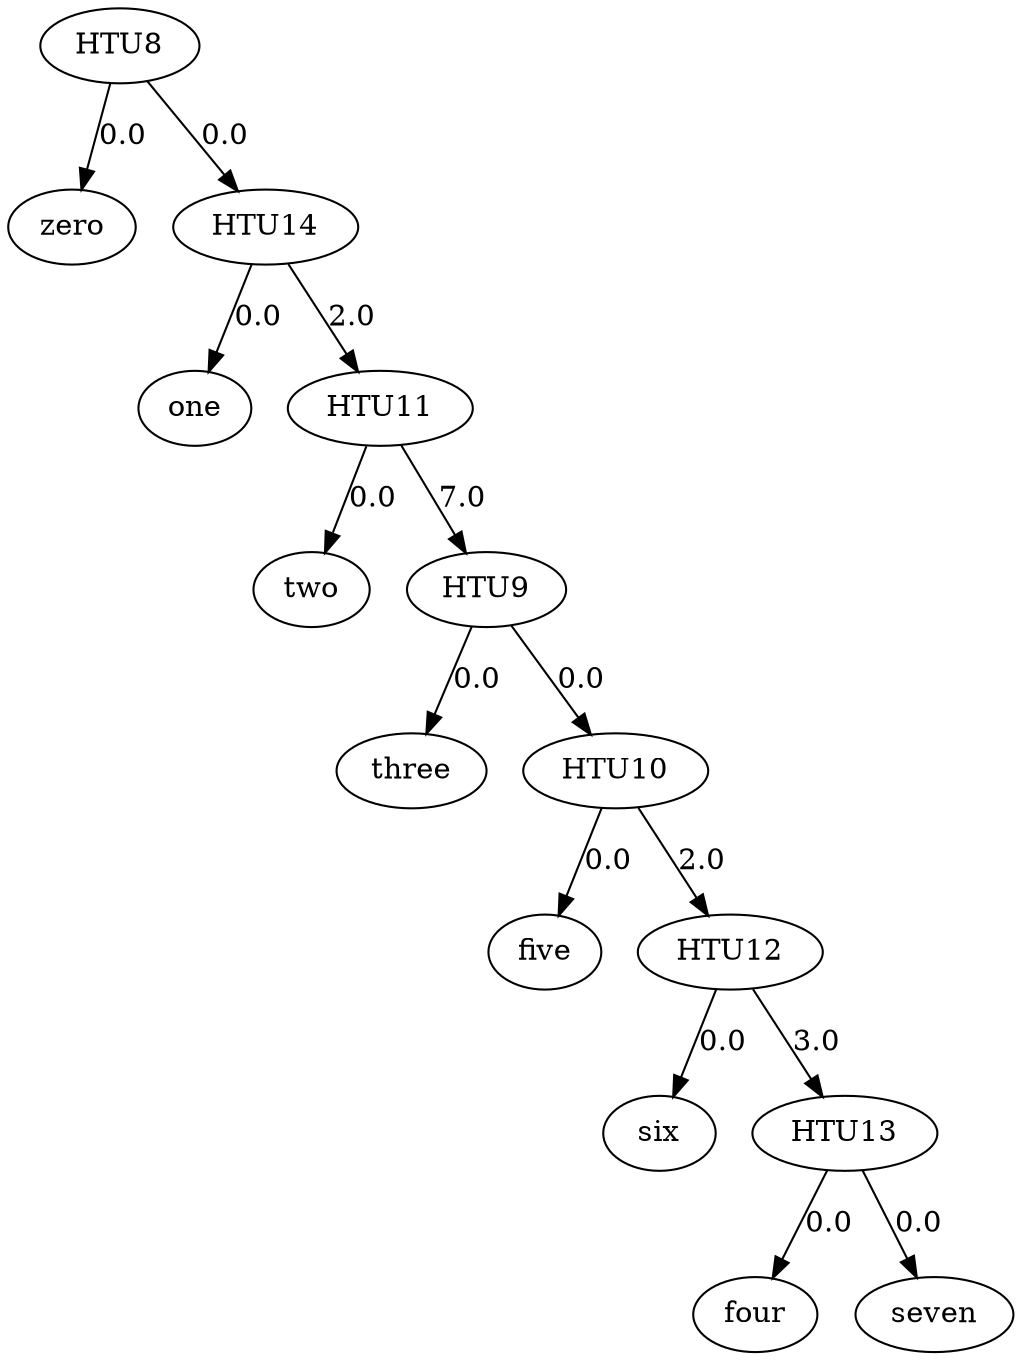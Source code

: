 digraph {
    0 [label=five];
    1 [label=four];
    2 [label=one];
    3 [label=seven];
    4 [label=six];
    5 [label=three];
    6 [label=two];
    7 [label=zero];
    8 [label=HTU8];
    9 [label=HTU9];
    10 [label=HTU10];
    11 [label=HTU11];
    12 [label=HTU12];
    13 [label=HTU13];
    14 [label=HTU14];
    8 -> 7 [label=0.0];
    8 -> 14 [label=0.0];
    9 -> 5 [label=0.0];
    9 -> 10 [label=0.0];
    10 -> 0 [label=0.0];
    10 -> 12 [label=2.0];
    11 -> 6 [label=0.0];
    11 -> 9 [label=7.0];
    12 -> 4 [label=0.0];
    12 -> 13 [label=3.0];
    13 -> 1 [label=0.0];
    13 -> 3 [label=0.0];
    14 -> 2 [label=0.0];
    14 -> 11 [label=2.0];
}
digraph {
    0 [label=five];
    1 [label=four];
    2 [label=one];
    3 [label=seven];
    4 [label=six];
    5 [label=three];
    6 [label=two];
    7 [label=zero];
    8 [label=HTU8];
    9 [label=HTU9];
    10 [label=HTU10];
    11 [label=HTU11];
    12 [label=HTU12];
    13 [label=HTU13];
    14 [label=HTU14];
    8 -> 7 [label=0.0];
    8 -> 10 [label=0.0];
    9 -> 6 [label=0.0];
    9 -> 11 [label=7.0];
    10 -> 2 [label=0.0];
    10 -> 9 [label=2.0];
    11 -> 0 [label=0.0];
    11 -> 12 [label=0.0];
    12 -> 5 [label=0.0];
    12 -> 13 [label=2.0];
    13 -> 4 [label=1.0];
    13 -> 14 [label=2.0];
    14 -> 1 [label=0.0];
    14 -> 3 [label=0.0];
}
digraph {
    0 [label=five];
    1 [label=four];
    2 [label=one];
    3 [label=seven];
    4 [label=six];
    5 [label=three];
    6 [label=two];
    7 [label=zero];
    8 [label=HTU8];
    9 [label=HTU9];
    10 [label=HTU10];
    11 [label=HTU11];
    12 [label=HTU12];
    13 [label=HTU13];
    14 [label=HTU14];
    8 -> 7 [label=0.0];
    8 -> 12 [label=0.0];
    9 -> 5 [label=0.0];
    9 -> 10 [label=0.0];
    10 -> 0 [label=0.0];
    10 -> 13 [label=2.0];
    11 -> 6 [label=0.0];
    11 -> 9 [label=7.0];
    12 -> 2 [label=0.0];
    12 -> 11 [label=2.0];
    13 -> 4 [label=0.0];
    13 -> 14 [label=3.0];
    14 -> 1 [label=0.0];
    14 -> 3 [label=0.0];
}
digraph {
    0 [label=five];
    1 [label=four];
    2 [label=one];
    3 [label=seven];
    4 [label=six];
    5 [label=three];
    6 [label=two];
    7 [label=zero];
    8 [label=HTU8];
    9 [label=HTU9];
    10 [label=HTU10];
    11 [label=HTU11];
    12 [label=HTU12];
    13 [label=HTU13];
    14 [label=HTU14];
    8 -> 7 [label=0.0];
    8 -> 14 [label=0.0];
    9 -> 10 [label=2.0];
    9 -> 11 [label=2.0];
    10 -> 1 [label=0.0];
    10 -> 3 [label=1.0];
    11 -> 5 [label=0.0];
    11 -> 13 [label=1.0];
    12 -> 6 [label=0.0];
    12 -> 9 [label=8.0];
    13 -> 0 [label=0.0];
    13 -> 4 [label=3.0];
    14 -> 2 [label=0.0];
    14 -> 12 [label=2.0];
}
digraph {
    0 [label=five];
    1 [label=four];
    2 [label=one];
    3 [label=seven];
    4 [label=six];
    5 [label=three];
    6 [label=two];
    7 [label=zero];
    8 [label=HTU8];
    9 [label=HTU9];
    10 [label=HTU10];
    11 [label=HTU11];
    12 [label=HTU12];
    13 [label=HTU13];
    14 [label=HTU14];
    8 -> 7 [label=0.0];
    8 -> 13 [label=0.0];
    9 -> 6 [label=0.0];
    9 -> 10 [label=7.0];
    10 -> 5 [label=0.0];
    10 -> 14 [label=0.0];
    11 -> 4 [label=0.0];
    11 -> 12 [label=3.0];
    12 -> 1 [label=0.0];
    12 -> 3 [label=0.0];
    13 -> 2 [label=0.0];
    13 -> 9 [label=2.0];
    14 -> 0 [label=0.0];
    14 -> 11 [label=2.0];
}
digraph {
    0 [label=five];
    1 [label=four];
    2 [label=one];
    3 [label=seven];
    4 [label=six];
    5 [label=three];
    6 [label=two];
    7 [label=zero];
    8 [label=HTU8];
    9 [label=HTU9];
    10 [label=HTU10];
    11 [label=HTU11];
    12 [label=HTU12];
    13 [label=HTU13];
    14 [label=HTU14];
    8 -> 7 [label=0.0];
    8 -> 13 [label=0.0];
    9 -> 5 [label=0.0];
    9 -> 10 [label=0.0];
    10 -> 0 [label=0.0];
    10 -> 12 [label=2.0];
    11 -> 6 [label=0.0];
    11 -> 9 [label=7.0];
    12 -> 4 [label=0.0];
    12 -> 14 [label=3.0];
    13 -> 2 [label=0.0];
    13 -> 11 [label=2.0];
    14 -> 1 [label=0.0];
    14 -> 3 [label=0.0];
}
digraph {
    0 [label=five];
    1 [label=four];
    2 [label=one];
    3 [label=seven];
    4 [label=six];
    5 [label=three];
    6 [label=two];
    7 [label=zero];
    8 [label=HTU8];
    9 [label=HTU9];
    10 [label=HTU10];
    11 [label=HTU11];
    12 [label=HTU12];
    13 [label=HTU13];
    14 [label=HTU14];
    8 -> 7 [label=0.0];
    8 -> 14 [label=0.0];
    9 -> 1 [label=0.0];
    9 -> 10 [label=0.0];
    10 -> 3 [label=0.0];
    10 -> 11 [label=2.0];
    11 -> 4 [label=0.0];
    11 -> 12 [label=3.0];
    12 -> 0 [label=0.0];
    12 -> 5 [label=0.0];
    13 -> 6 [label=0.0];
    13 -> 9 [label=7.0];
    14 -> 2 [label=0.0];
    14 -> 13 [label=2.0];
}
digraph {
    0 [label=five];
    1 [label=four];
    2 [label=one];
    3 [label=seven];
    4 [label=six];
    5 [label=three];
    6 [label=two];
    7 [label=zero];
    8 [label=HTU8];
    9 [label=HTU9];
    10 [label=HTU10];
    11 [label=HTU11];
    12 [label=HTU12];
    13 [label=HTU13];
    14 [label=HTU14];
    8 -> 7 [label=0.0];
    8 -> 14 [label=0.0];
    9 -> 0 [label=0.0];
    9 -> 5 [label=0.0];
    10 -> 4 [label=1.0];
    10 -> 9 [label=2.0];
    11 -> 3 [label=0.0];
    11 -> 12 [label=0.0];
    12 -> 1 [label=0.0];
    12 -> 10 [label=2.0];
    13 -> 6 [label=0.0];
    13 -> 11 [label=7.0];
    14 -> 2 [label=0.0];
    14 -> 13 [label=2.0];
}
digraph {
    0 [label=five];
    1 [label=four];
    2 [label=one];
    3 [label=seven];
    4 [label=six];
    5 [label=three];
    6 [label=two];
    7 [label=zero];
    8 [label=HTU8];
    9 [label=HTU9];
    10 [label=HTU10];
    11 [label=HTU11];
    12 [label=HTU12];
    13 [label=HTU13];
    14 [label=HTU14];
    8 -> 7 [label=0.0];
    8 -> 12 [label=0.0];
    9 -> 6 [label=0.0];
    9 -> 10 [label=7.0];
    10 -> 5 [label=0.0];
    10 -> 11 [label=0.0];
    11 -> 0 [label=0.0];
    11 -> 13 [label=2.0];
    12 -> 2 [label=0.0];
    12 -> 9 [label=2.0];
    13 -> 4 [label=0.0];
    13 -> 14 [label=3.0];
    14 -> 1 [label=0.0];
    14 -> 3 [label=0.0];
}
digraph {
    0 [label=five];
    1 [label=four];
    2 [label=one];
    3 [label=seven];
    4 [label=six];
    5 [label=three];
    6 [label=two];
    7 [label=zero];
    8 [label=HTU8];
    9 [label=HTU9];
    10 [label=HTU10];
    11 [label=HTU11];
    12 [label=HTU12];
    13 [label=HTU13];
    14 [label=HTU14];
    8 -> 7 [label=0.0];
    8 -> 12 [label=0.0];
    9 -> 6 [label=0.0];
    9 -> 13 [label=7.0];
    10 -> 4 [label=1.0];
    10 -> 11 [label=2.0];
    11 -> 0 [label=0.0];
    11 -> 5 [label=0.0];
    12 -> 2 [label=0.0];
    12 -> 9 [label=2.0];
    13 -> 3 [label=0.0];
    13 -> 14 [label=0.0];
    14 -> 1 [label=0.0];
    14 -> 10 [label=2.0];
}